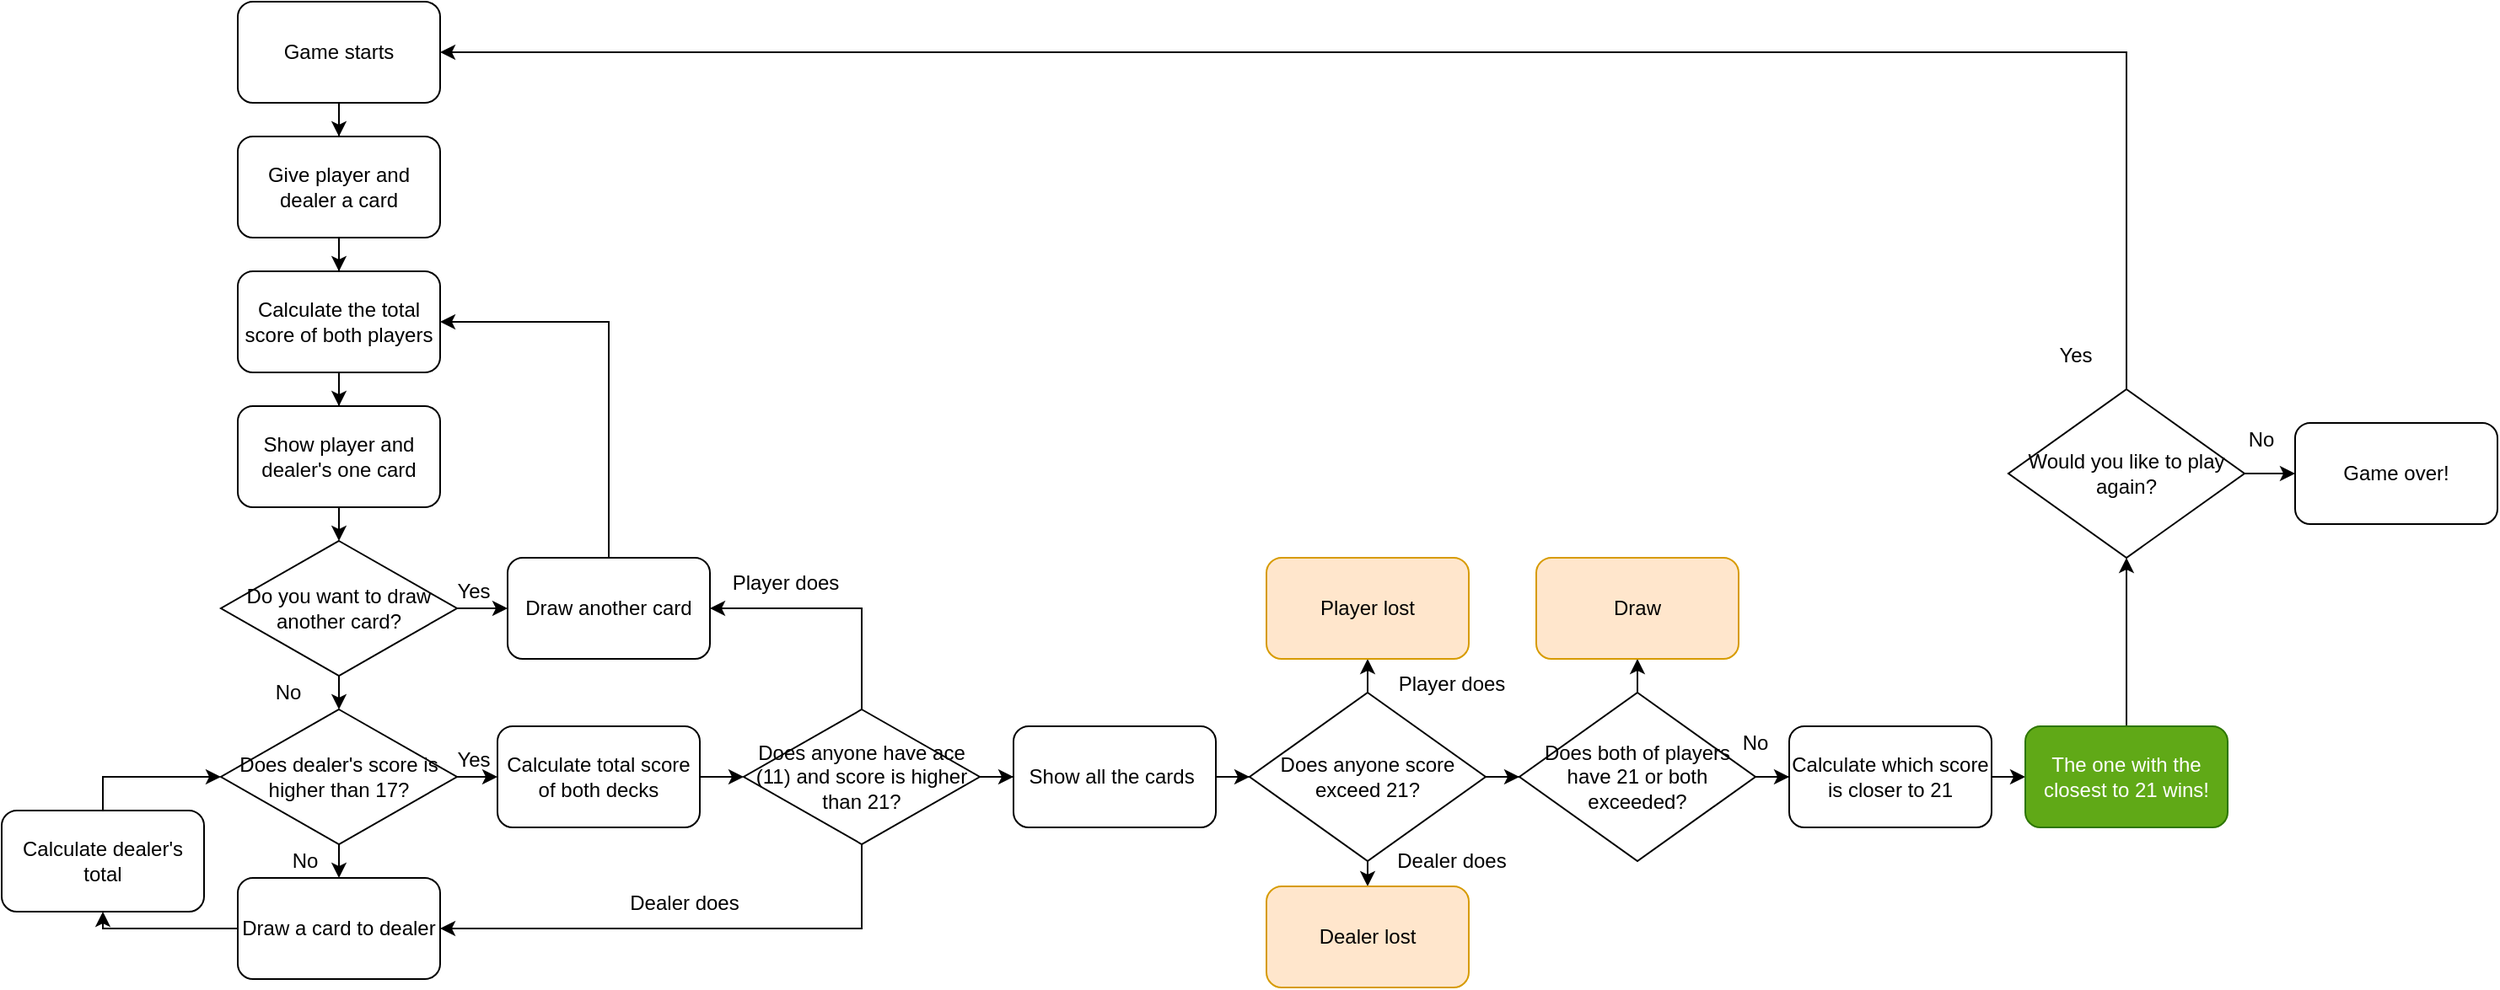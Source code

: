 <mxfile version="22.1.2" type="device">
  <diagram id="C5RBs43oDa-KdzZeNtuy" name="Page-1">
    <mxGraphModel dx="1358" dy="704" grid="1" gridSize="10" guides="1" tooltips="1" connect="1" arrows="1" fold="1" page="1" pageScale="1" pageWidth="827" pageHeight="1169" math="0" shadow="0">
      <root>
        <mxCell id="WIyWlLk6GJQsqaUBKTNV-0" />
        <mxCell id="WIyWlLk6GJQsqaUBKTNV-1" parent="WIyWlLk6GJQsqaUBKTNV-0" />
        <mxCell id="BXSHAzuIC0hG-03GseZI-12" style="edgeStyle=orthogonalEdgeStyle;rounded=0;orthogonalLoop=1;jettySize=auto;html=1;entryX=0.5;entryY=0;entryDx=0;entryDy=0;" edge="1" parent="WIyWlLk6GJQsqaUBKTNV-1" source="BXSHAzuIC0hG-03GseZI-9" target="BXSHAzuIC0hG-03GseZI-10">
          <mxGeometry relative="1" as="geometry" />
        </mxCell>
        <mxCell id="BXSHAzuIC0hG-03GseZI-9" value="Game starts&lt;br&gt;" style="rounded=1;whiteSpace=wrap;html=1;" vertex="1" parent="WIyWlLk6GJQsqaUBKTNV-1">
          <mxGeometry x="260" y="30" width="120" height="60" as="geometry" />
        </mxCell>
        <mxCell id="BXSHAzuIC0hG-03GseZI-13" style="edgeStyle=orthogonalEdgeStyle;rounded=0;orthogonalLoop=1;jettySize=auto;html=1;entryX=0.5;entryY=0;entryDx=0;entryDy=0;" edge="1" parent="WIyWlLk6GJQsqaUBKTNV-1" source="BXSHAzuIC0hG-03GseZI-10" target="BXSHAzuIC0hG-03GseZI-11">
          <mxGeometry relative="1" as="geometry" />
        </mxCell>
        <mxCell id="BXSHAzuIC0hG-03GseZI-10" value="Give player and dealer a card" style="rounded=1;whiteSpace=wrap;html=1;" vertex="1" parent="WIyWlLk6GJQsqaUBKTNV-1">
          <mxGeometry x="260" y="110" width="120" height="60" as="geometry" />
        </mxCell>
        <mxCell id="BXSHAzuIC0hG-03GseZI-16" style="edgeStyle=orthogonalEdgeStyle;rounded=0;orthogonalLoop=1;jettySize=auto;html=1;exitX=0.5;exitY=1;exitDx=0;exitDy=0;entryX=0.5;entryY=0;entryDx=0;entryDy=0;" edge="1" parent="WIyWlLk6GJQsqaUBKTNV-1" target="BXSHAzuIC0hG-03GseZI-14">
          <mxGeometry relative="1" as="geometry">
            <mxPoint x="320" y="330" as="sourcePoint" />
          </mxGeometry>
        </mxCell>
        <mxCell id="BXSHAzuIC0hG-03GseZI-25" style="edgeStyle=orthogonalEdgeStyle;rounded=0;orthogonalLoop=1;jettySize=auto;html=1;entryX=0.5;entryY=0;entryDx=0;entryDy=0;" edge="1" parent="WIyWlLk6GJQsqaUBKTNV-1" source="BXSHAzuIC0hG-03GseZI-11" target="BXSHAzuIC0hG-03GseZI-24">
          <mxGeometry relative="1" as="geometry" />
        </mxCell>
        <mxCell id="BXSHAzuIC0hG-03GseZI-11" value="Calculate the total score of both players" style="rounded=1;whiteSpace=wrap;html=1;" vertex="1" parent="WIyWlLk6GJQsqaUBKTNV-1">
          <mxGeometry x="260" y="190" width="120" height="60" as="geometry" />
        </mxCell>
        <mxCell id="BXSHAzuIC0hG-03GseZI-20" style="edgeStyle=orthogonalEdgeStyle;rounded=0;orthogonalLoop=1;jettySize=auto;html=1;entryX=0;entryY=0.5;entryDx=0;entryDy=0;" edge="1" parent="WIyWlLk6GJQsqaUBKTNV-1" source="BXSHAzuIC0hG-03GseZI-14" target="BXSHAzuIC0hG-03GseZI-19">
          <mxGeometry relative="1" as="geometry" />
        </mxCell>
        <mxCell id="BXSHAzuIC0hG-03GseZI-23" style="edgeStyle=orthogonalEdgeStyle;rounded=0;orthogonalLoop=1;jettySize=auto;html=1;" edge="1" parent="WIyWlLk6GJQsqaUBKTNV-1" source="BXSHAzuIC0hG-03GseZI-14">
          <mxGeometry relative="1" as="geometry">
            <mxPoint x="320" y="450" as="targetPoint" />
          </mxGeometry>
        </mxCell>
        <mxCell id="BXSHAzuIC0hG-03GseZI-14" value="Do you want to draw another card?" style="rhombus;whiteSpace=wrap;html=1;" vertex="1" parent="WIyWlLk6GJQsqaUBKTNV-1">
          <mxGeometry x="250" y="350" width="140" height="80" as="geometry" />
        </mxCell>
        <mxCell id="BXSHAzuIC0hG-03GseZI-18" value="Yes" style="text;html=1;strokeColor=none;fillColor=none;align=center;verticalAlign=middle;whiteSpace=wrap;rounded=0;" vertex="1" parent="WIyWlLk6GJQsqaUBKTNV-1">
          <mxGeometry x="380" y="370" width="40" height="20" as="geometry" />
        </mxCell>
        <mxCell id="BXSHAzuIC0hG-03GseZI-21" style="edgeStyle=orthogonalEdgeStyle;rounded=0;orthogonalLoop=1;jettySize=auto;html=1;entryX=1;entryY=0.5;entryDx=0;entryDy=0;" edge="1" parent="WIyWlLk6GJQsqaUBKTNV-1" source="BXSHAzuIC0hG-03GseZI-19" target="BXSHAzuIC0hG-03GseZI-11">
          <mxGeometry relative="1" as="geometry">
            <mxPoint x="490" y="220" as="targetPoint" />
            <Array as="points">
              <mxPoint x="480" y="220" />
            </Array>
          </mxGeometry>
        </mxCell>
        <mxCell id="BXSHAzuIC0hG-03GseZI-19" value="Draw another card" style="rounded=1;whiteSpace=wrap;html=1;" vertex="1" parent="WIyWlLk6GJQsqaUBKTNV-1">
          <mxGeometry x="420" y="360" width="120" height="60" as="geometry" />
        </mxCell>
        <mxCell id="BXSHAzuIC0hG-03GseZI-22" value="No" style="text;html=1;strokeColor=none;fillColor=none;align=center;verticalAlign=middle;whiteSpace=wrap;rounded=0;" vertex="1" parent="WIyWlLk6GJQsqaUBKTNV-1">
          <mxGeometry x="270" y="430" width="40" height="20" as="geometry" />
        </mxCell>
        <mxCell id="BXSHAzuIC0hG-03GseZI-24" value="Show player and dealer&#39;s one card" style="rounded=1;whiteSpace=wrap;html=1;" vertex="1" parent="WIyWlLk6GJQsqaUBKTNV-1">
          <mxGeometry x="260" y="270" width="120" height="60" as="geometry" />
        </mxCell>
        <mxCell id="BXSHAzuIC0hG-03GseZI-27" style="edgeStyle=orthogonalEdgeStyle;rounded=0;orthogonalLoop=1;jettySize=auto;html=1;" edge="1" parent="WIyWlLk6GJQsqaUBKTNV-1" source="BXSHAzuIC0hG-03GseZI-26">
          <mxGeometry relative="1" as="geometry">
            <mxPoint x="320" y="550" as="targetPoint" />
          </mxGeometry>
        </mxCell>
        <mxCell id="BXSHAzuIC0hG-03GseZI-28" style="edgeStyle=orthogonalEdgeStyle;rounded=0;orthogonalLoop=1;jettySize=auto;html=1;entryX=0;entryY=0.5;entryDx=0;entryDy=0;" edge="1" parent="WIyWlLk6GJQsqaUBKTNV-1" source="BXSHAzuIC0hG-03GseZI-26" target="BXSHAzuIC0hG-03GseZI-35">
          <mxGeometry relative="1" as="geometry">
            <mxPoint x="410" y="490" as="targetPoint" />
          </mxGeometry>
        </mxCell>
        <mxCell id="BXSHAzuIC0hG-03GseZI-26" value="Does dealer&#39;s score is higher than 17?" style="rhombus;whiteSpace=wrap;html=1;" vertex="1" parent="WIyWlLk6GJQsqaUBKTNV-1">
          <mxGeometry x="250" y="450" width="140" height="80" as="geometry" />
        </mxCell>
        <mxCell id="BXSHAzuIC0hG-03GseZI-29" value="No" style="text;html=1;strokeColor=none;fillColor=none;align=center;verticalAlign=middle;whiteSpace=wrap;rounded=0;" vertex="1" parent="WIyWlLk6GJQsqaUBKTNV-1">
          <mxGeometry x="280" y="530" width="40" height="20" as="geometry" />
        </mxCell>
        <mxCell id="BXSHAzuIC0hG-03GseZI-31" style="edgeStyle=orthogonalEdgeStyle;rounded=0;orthogonalLoop=1;jettySize=auto;html=1;entryX=0.5;entryY=1;entryDx=0;entryDy=0;" edge="1" parent="WIyWlLk6GJQsqaUBKTNV-1" source="BXSHAzuIC0hG-03GseZI-30" target="BXSHAzuIC0hG-03GseZI-32">
          <mxGeometry relative="1" as="geometry">
            <mxPoint x="240" y="580" as="targetPoint" />
            <Array as="points">
              <mxPoint x="180" y="580" />
            </Array>
          </mxGeometry>
        </mxCell>
        <mxCell id="BXSHAzuIC0hG-03GseZI-30" value="Draw a card to dealer" style="rounded=1;whiteSpace=wrap;html=1;" vertex="1" parent="WIyWlLk6GJQsqaUBKTNV-1">
          <mxGeometry x="260" y="550" width="120" height="60" as="geometry" />
        </mxCell>
        <mxCell id="BXSHAzuIC0hG-03GseZI-33" style="edgeStyle=orthogonalEdgeStyle;rounded=0;orthogonalLoop=1;jettySize=auto;html=1;entryX=0;entryY=0.5;entryDx=0;entryDy=0;" edge="1" parent="WIyWlLk6GJQsqaUBKTNV-1" source="BXSHAzuIC0hG-03GseZI-32" target="BXSHAzuIC0hG-03GseZI-26">
          <mxGeometry relative="1" as="geometry">
            <Array as="points">
              <mxPoint x="180" y="490" />
            </Array>
          </mxGeometry>
        </mxCell>
        <mxCell id="BXSHAzuIC0hG-03GseZI-32" value="Calculate dealer&#39;s total" style="rounded=1;whiteSpace=wrap;html=1;" vertex="1" parent="WIyWlLk6GJQsqaUBKTNV-1">
          <mxGeometry x="120" y="510" width="120" height="60" as="geometry" />
        </mxCell>
        <mxCell id="BXSHAzuIC0hG-03GseZI-34" value="Yes" style="text;html=1;strokeColor=none;fillColor=none;align=center;verticalAlign=middle;whiteSpace=wrap;rounded=0;" vertex="1" parent="WIyWlLk6GJQsqaUBKTNV-1">
          <mxGeometry x="380" y="470" width="40" height="20" as="geometry" />
        </mxCell>
        <mxCell id="BXSHAzuIC0hG-03GseZI-38" style="edgeStyle=orthogonalEdgeStyle;rounded=0;orthogonalLoop=1;jettySize=auto;html=1;entryX=0;entryY=0.5;entryDx=0;entryDy=0;" edge="1" parent="WIyWlLk6GJQsqaUBKTNV-1" source="BXSHAzuIC0hG-03GseZI-35" target="BXSHAzuIC0hG-03GseZI-37">
          <mxGeometry relative="1" as="geometry" />
        </mxCell>
        <mxCell id="BXSHAzuIC0hG-03GseZI-35" value="Calculate total score of both decks" style="rounded=1;whiteSpace=wrap;html=1;" vertex="1" parent="WIyWlLk6GJQsqaUBKTNV-1">
          <mxGeometry x="414" y="460" width="120" height="60" as="geometry" />
        </mxCell>
        <mxCell id="BXSHAzuIC0hG-03GseZI-39" style="edgeStyle=orthogonalEdgeStyle;rounded=0;orthogonalLoop=1;jettySize=auto;html=1;entryX=1;entryY=0.5;entryDx=0;entryDy=0;" edge="1" parent="WIyWlLk6GJQsqaUBKTNV-1" source="BXSHAzuIC0hG-03GseZI-37" target="BXSHAzuIC0hG-03GseZI-19">
          <mxGeometry relative="1" as="geometry">
            <mxPoint x="630" y="400" as="targetPoint" />
            <Array as="points">
              <mxPoint x="630" y="390" />
            </Array>
          </mxGeometry>
        </mxCell>
        <mxCell id="BXSHAzuIC0hG-03GseZI-42" style="edgeStyle=orthogonalEdgeStyle;rounded=0;orthogonalLoop=1;jettySize=auto;html=1;entryX=1;entryY=0.5;entryDx=0;entryDy=0;" edge="1" parent="WIyWlLk6GJQsqaUBKTNV-1" source="BXSHAzuIC0hG-03GseZI-37" target="BXSHAzuIC0hG-03GseZI-30">
          <mxGeometry relative="1" as="geometry">
            <Array as="points">
              <mxPoint x="630" y="580" />
            </Array>
          </mxGeometry>
        </mxCell>
        <mxCell id="BXSHAzuIC0hG-03GseZI-44" style="edgeStyle=orthogonalEdgeStyle;rounded=0;orthogonalLoop=1;jettySize=auto;html=1;entryX=0;entryY=0.5;entryDx=0;entryDy=0;" edge="1" parent="WIyWlLk6GJQsqaUBKTNV-1" source="BXSHAzuIC0hG-03GseZI-37" target="BXSHAzuIC0hG-03GseZI-43">
          <mxGeometry relative="1" as="geometry" />
        </mxCell>
        <mxCell id="BXSHAzuIC0hG-03GseZI-37" value="Does anyone have ace (11) and score is higher than 21?" style="rhombus;whiteSpace=wrap;html=1;" vertex="1" parent="WIyWlLk6GJQsqaUBKTNV-1">
          <mxGeometry x="560" y="450" width="140" height="80" as="geometry" />
        </mxCell>
        <mxCell id="BXSHAzuIC0hG-03GseZI-40" value="Player does" style="text;html=1;strokeColor=none;fillColor=none;align=center;verticalAlign=middle;whiteSpace=wrap;rounded=0;" vertex="1" parent="WIyWlLk6GJQsqaUBKTNV-1">
          <mxGeometry x="540" y="360" width="90" height="30" as="geometry" />
        </mxCell>
        <mxCell id="BXSHAzuIC0hG-03GseZI-41" value="Dealer does" style="text;html=1;strokeColor=none;fillColor=none;align=center;verticalAlign=middle;whiteSpace=wrap;rounded=0;" vertex="1" parent="WIyWlLk6GJQsqaUBKTNV-1">
          <mxGeometry x="480" y="550" width="90" height="30" as="geometry" />
        </mxCell>
        <mxCell id="BXSHAzuIC0hG-03GseZI-46" style="edgeStyle=orthogonalEdgeStyle;rounded=0;orthogonalLoop=1;jettySize=auto;html=1;entryX=0;entryY=0.5;entryDx=0;entryDy=0;" edge="1" parent="WIyWlLk6GJQsqaUBKTNV-1" source="BXSHAzuIC0hG-03GseZI-43" target="BXSHAzuIC0hG-03GseZI-48">
          <mxGeometry relative="1" as="geometry">
            <mxPoint x="860" y="490" as="targetPoint" />
          </mxGeometry>
        </mxCell>
        <mxCell id="BXSHAzuIC0hG-03GseZI-43" value="Show all the cards&amp;nbsp;" style="rounded=1;whiteSpace=wrap;html=1;" vertex="1" parent="WIyWlLk6GJQsqaUBKTNV-1">
          <mxGeometry x="720" y="460" width="120" height="60" as="geometry" />
        </mxCell>
        <mxCell id="BXSHAzuIC0hG-03GseZI-51" style="edgeStyle=orthogonalEdgeStyle;rounded=0;orthogonalLoop=1;jettySize=auto;html=1;exitX=0.5;exitY=0;exitDx=0;exitDy=0;entryX=0.5;entryY=1;entryDx=0;entryDy=0;" edge="1" parent="WIyWlLk6GJQsqaUBKTNV-1" source="BXSHAzuIC0hG-03GseZI-48" target="BXSHAzuIC0hG-03GseZI-49">
          <mxGeometry relative="1" as="geometry" />
        </mxCell>
        <mxCell id="BXSHAzuIC0hG-03GseZI-52" style="edgeStyle=orthogonalEdgeStyle;rounded=0;orthogonalLoop=1;jettySize=auto;html=1;exitX=0.5;exitY=1;exitDx=0;exitDy=0;entryX=0.5;entryY=0;entryDx=0;entryDy=0;" edge="1" parent="WIyWlLk6GJQsqaUBKTNV-1" source="BXSHAzuIC0hG-03GseZI-48" target="BXSHAzuIC0hG-03GseZI-50">
          <mxGeometry relative="1" as="geometry" />
        </mxCell>
        <mxCell id="BXSHAzuIC0hG-03GseZI-63" style="edgeStyle=orthogonalEdgeStyle;rounded=0;orthogonalLoop=1;jettySize=auto;html=1;entryX=0;entryY=0.5;entryDx=0;entryDy=0;" edge="1" parent="WIyWlLk6GJQsqaUBKTNV-1" source="BXSHAzuIC0hG-03GseZI-48" target="BXSHAzuIC0hG-03GseZI-62">
          <mxGeometry relative="1" as="geometry" />
        </mxCell>
        <mxCell id="BXSHAzuIC0hG-03GseZI-48" value="Does anyone score exceed 21?" style="rhombus;whiteSpace=wrap;html=1;" vertex="1" parent="WIyWlLk6GJQsqaUBKTNV-1">
          <mxGeometry x="860" y="440" width="140" height="100" as="geometry" />
        </mxCell>
        <mxCell id="BXSHAzuIC0hG-03GseZI-49" value="Player lost" style="rounded=1;whiteSpace=wrap;html=1;fillColor=#ffe6cc;strokeColor=#d79b00;" vertex="1" parent="WIyWlLk6GJQsqaUBKTNV-1">
          <mxGeometry x="870" y="360" width="120" height="60" as="geometry" />
        </mxCell>
        <mxCell id="BXSHAzuIC0hG-03GseZI-50" value="Dealer lost" style="rounded=1;whiteSpace=wrap;html=1;fillColor=#ffe6cc;strokeColor=#d79b00;" vertex="1" parent="WIyWlLk6GJQsqaUBKTNV-1">
          <mxGeometry x="870" y="555" width="120" height="60" as="geometry" />
        </mxCell>
        <mxCell id="BXSHAzuIC0hG-03GseZI-53" value="Player does" style="text;html=1;strokeColor=none;fillColor=none;align=center;verticalAlign=middle;whiteSpace=wrap;rounded=0;" vertex="1" parent="WIyWlLk6GJQsqaUBKTNV-1">
          <mxGeometry x="930" y="420" width="100" height="30" as="geometry" />
        </mxCell>
        <mxCell id="BXSHAzuIC0hG-03GseZI-54" value="Dealer does" style="text;html=1;strokeColor=none;fillColor=none;align=center;verticalAlign=middle;whiteSpace=wrap;rounded=0;" vertex="1" parent="WIyWlLk6GJQsqaUBKTNV-1">
          <mxGeometry x="930" y="525" width="100" height="30" as="geometry" />
        </mxCell>
        <mxCell id="BXSHAzuIC0hG-03GseZI-59" style="edgeStyle=orthogonalEdgeStyle;rounded=0;orthogonalLoop=1;jettySize=auto;html=1;exitX=1;exitY=0.5;exitDx=0;exitDy=0;entryX=0;entryY=0.5;entryDx=0;entryDy=0;" edge="1" parent="WIyWlLk6GJQsqaUBKTNV-1" source="BXSHAzuIC0hG-03GseZI-55">
          <mxGeometry relative="1" as="geometry">
            <mxPoint x="1320" y="490" as="targetPoint" />
          </mxGeometry>
        </mxCell>
        <mxCell id="BXSHAzuIC0hG-03GseZI-55" value="Calculate which score is closer to 21" style="rounded=1;whiteSpace=wrap;html=1;" vertex="1" parent="WIyWlLk6GJQsqaUBKTNV-1">
          <mxGeometry x="1180" y="460" width="120" height="60" as="geometry" />
        </mxCell>
        <mxCell id="BXSHAzuIC0hG-03GseZI-69" style="edgeStyle=orthogonalEdgeStyle;rounded=0;orthogonalLoop=1;jettySize=auto;html=1;entryX=0.5;entryY=1;entryDx=0;entryDy=0;" edge="1" parent="WIyWlLk6GJQsqaUBKTNV-1" source="BXSHAzuIC0hG-03GseZI-60" target="BXSHAzuIC0hG-03GseZI-68">
          <mxGeometry relative="1" as="geometry" />
        </mxCell>
        <mxCell id="BXSHAzuIC0hG-03GseZI-60" value="The one with the closest to 21 wins!" style="rounded=1;whiteSpace=wrap;html=1;fillColor=#60a917;fontColor=#ffffff;strokeColor=#2D7600;" vertex="1" parent="WIyWlLk6GJQsqaUBKTNV-1">
          <mxGeometry x="1320" y="460" width="120" height="60" as="geometry" />
        </mxCell>
        <mxCell id="BXSHAzuIC0hG-03GseZI-64" style="edgeStyle=orthogonalEdgeStyle;rounded=0;orthogonalLoop=1;jettySize=auto;html=1;entryX=0;entryY=0.5;entryDx=0;entryDy=0;" edge="1" parent="WIyWlLk6GJQsqaUBKTNV-1" source="BXSHAzuIC0hG-03GseZI-62" target="BXSHAzuIC0hG-03GseZI-55">
          <mxGeometry relative="1" as="geometry" />
        </mxCell>
        <mxCell id="BXSHAzuIC0hG-03GseZI-67" style="edgeStyle=orthogonalEdgeStyle;rounded=0;orthogonalLoop=1;jettySize=auto;html=1;entryX=0.5;entryY=1;entryDx=0;entryDy=0;" edge="1" parent="WIyWlLk6GJQsqaUBKTNV-1" source="BXSHAzuIC0hG-03GseZI-62" target="BXSHAzuIC0hG-03GseZI-66">
          <mxGeometry relative="1" as="geometry" />
        </mxCell>
        <mxCell id="BXSHAzuIC0hG-03GseZI-62" value="Does both of players have 21 or both exceeded?" style="rhombus;whiteSpace=wrap;html=1;" vertex="1" parent="WIyWlLk6GJQsqaUBKTNV-1">
          <mxGeometry x="1020" y="440" width="140" height="100" as="geometry" />
        </mxCell>
        <mxCell id="BXSHAzuIC0hG-03GseZI-65" value="No" style="text;html=1;strokeColor=none;fillColor=none;align=center;verticalAlign=middle;whiteSpace=wrap;rounded=0;" vertex="1" parent="WIyWlLk6GJQsqaUBKTNV-1">
          <mxGeometry x="1140" y="460" width="40" height="20" as="geometry" />
        </mxCell>
        <mxCell id="BXSHAzuIC0hG-03GseZI-66" value="Draw" style="rounded=1;whiteSpace=wrap;html=1;fillColor=#ffe6cc;strokeColor=#d79b00;" vertex="1" parent="WIyWlLk6GJQsqaUBKTNV-1">
          <mxGeometry x="1030" y="360" width="120" height="60" as="geometry" />
        </mxCell>
        <mxCell id="BXSHAzuIC0hG-03GseZI-71" style="edgeStyle=orthogonalEdgeStyle;rounded=0;orthogonalLoop=1;jettySize=auto;html=1;entryX=0;entryY=0.5;entryDx=0;entryDy=0;" edge="1" parent="WIyWlLk6GJQsqaUBKTNV-1" source="BXSHAzuIC0hG-03GseZI-68" target="BXSHAzuIC0hG-03GseZI-70">
          <mxGeometry relative="1" as="geometry" />
        </mxCell>
        <mxCell id="BXSHAzuIC0hG-03GseZI-75" style="edgeStyle=orthogonalEdgeStyle;rounded=0;orthogonalLoop=1;jettySize=auto;html=1;entryX=1;entryY=0.5;entryDx=0;entryDy=0;" edge="1" parent="WIyWlLk6GJQsqaUBKTNV-1" source="BXSHAzuIC0hG-03GseZI-68" target="BXSHAzuIC0hG-03GseZI-9">
          <mxGeometry relative="1" as="geometry">
            <mxPoint x="1380" y="90" as="targetPoint" />
            <Array as="points">
              <mxPoint x="1380" y="60" />
            </Array>
          </mxGeometry>
        </mxCell>
        <mxCell id="BXSHAzuIC0hG-03GseZI-68" value="Would you like to play again?" style="rhombus;whiteSpace=wrap;html=1;" vertex="1" parent="WIyWlLk6GJQsqaUBKTNV-1">
          <mxGeometry x="1310" y="260" width="140" height="100" as="geometry" />
        </mxCell>
        <mxCell id="BXSHAzuIC0hG-03GseZI-70" value="Game over!" style="rounded=1;whiteSpace=wrap;html=1;" vertex="1" parent="WIyWlLk6GJQsqaUBKTNV-1">
          <mxGeometry x="1480" y="280" width="120" height="60" as="geometry" />
        </mxCell>
        <mxCell id="BXSHAzuIC0hG-03GseZI-72" value="No" style="text;html=1;strokeColor=none;fillColor=none;align=center;verticalAlign=middle;whiteSpace=wrap;rounded=0;" vertex="1" parent="WIyWlLk6GJQsqaUBKTNV-1">
          <mxGeometry x="1440" y="280" width="40" height="20" as="geometry" />
        </mxCell>
        <mxCell id="BXSHAzuIC0hG-03GseZI-73" value="Yes" style="text;html=1;strokeColor=none;fillColor=none;align=center;verticalAlign=middle;whiteSpace=wrap;rounded=0;" vertex="1" parent="WIyWlLk6GJQsqaUBKTNV-1">
          <mxGeometry x="1330" y="230" width="40" height="20" as="geometry" />
        </mxCell>
      </root>
    </mxGraphModel>
  </diagram>
</mxfile>
